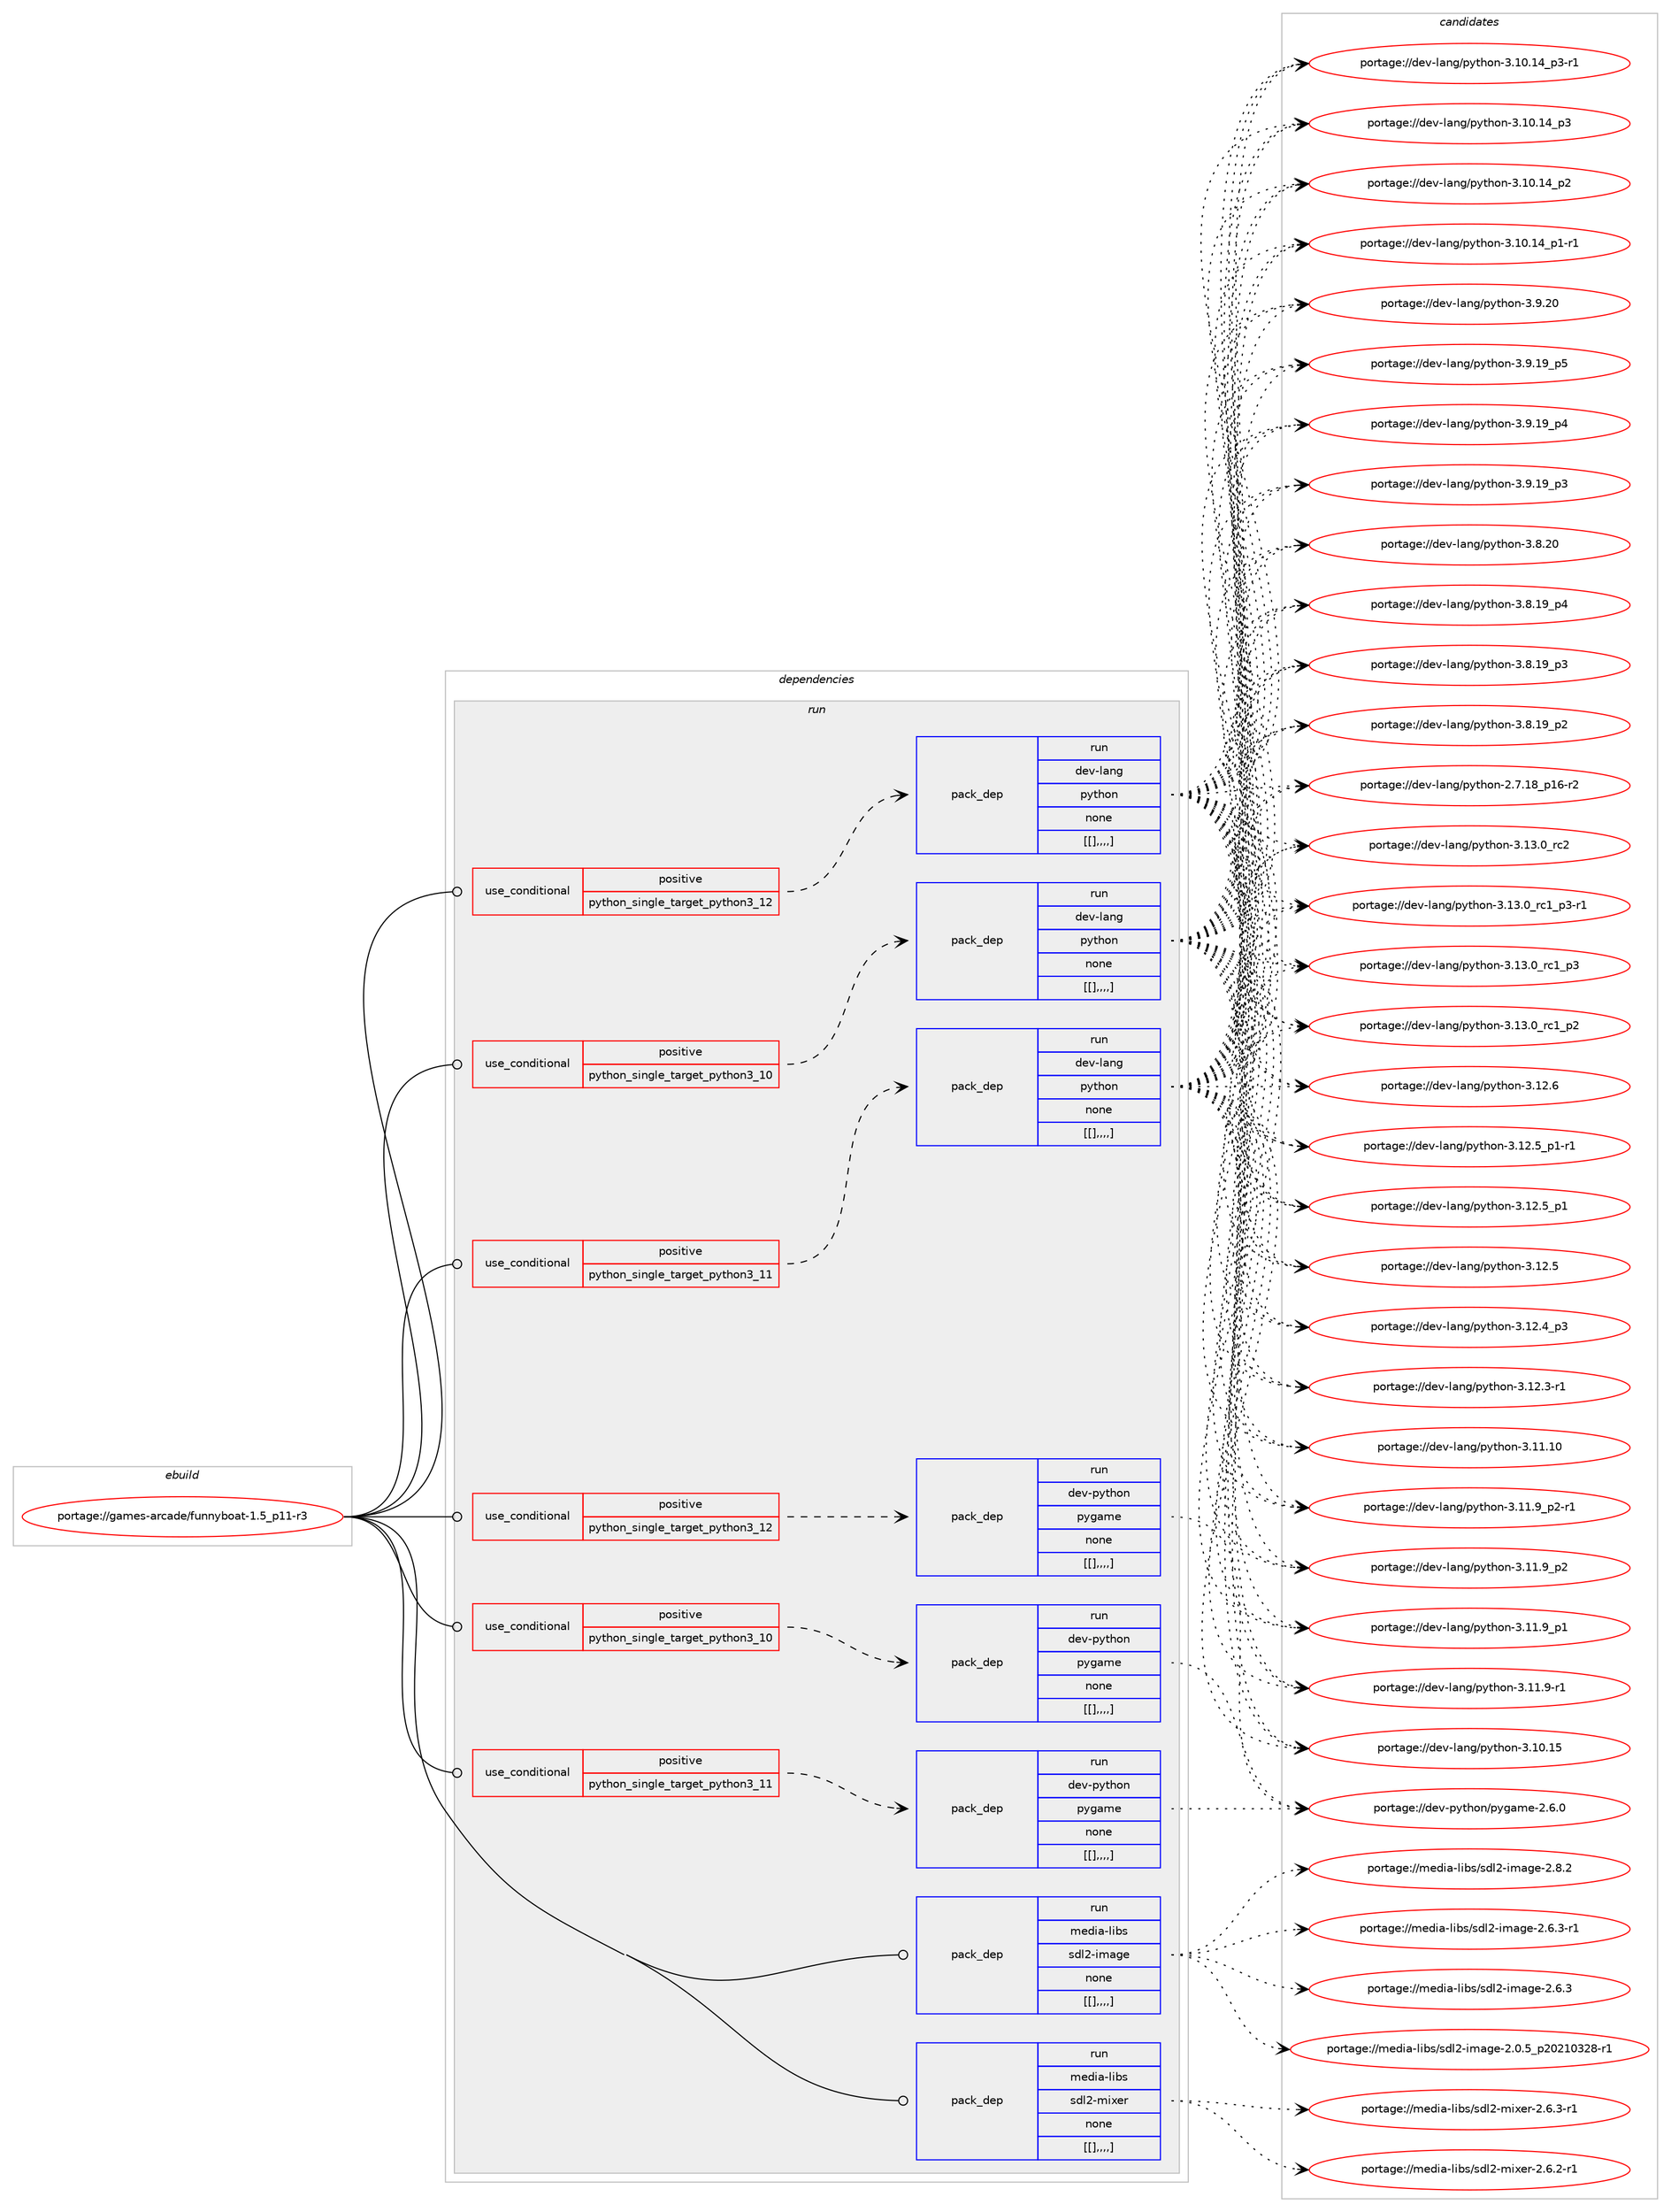 digraph prolog {

# *************
# Graph options
# *************

newrank=true;
concentrate=true;
compound=true;
graph [rankdir=LR,fontname=Helvetica,fontsize=10,ranksep=1.5];#, ranksep=2.5, nodesep=0.2];
edge  [arrowhead=vee];
node  [fontname=Helvetica,fontsize=10];

# **********
# The ebuild
# **********

subgraph cluster_leftcol {
color=gray;
label=<<i>ebuild</i>>;
id [label="portage://games-arcade/funnyboat-1.5_p11-r3", color=red, width=4, href="../games-arcade/funnyboat-1.5_p11-r3.svg"];
}

# ****************
# The dependencies
# ****************

subgraph cluster_midcol {
color=gray;
label=<<i>dependencies</i>>;
subgraph cluster_compile {
fillcolor="#eeeeee";
style=filled;
label=<<i>compile</i>>;
}
subgraph cluster_compileandrun {
fillcolor="#eeeeee";
style=filled;
label=<<i>compile and run</i>>;
}
subgraph cluster_run {
fillcolor="#eeeeee";
style=filled;
label=<<i>run</i>>;
subgraph cond64709 {
dependency228635 [label=<<TABLE BORDER="0" CELLBORDER="1" CELLSPACING="0" CELLPADDING="4"><TR><TD ROWSPAN="3" CELLPADDING="10">use_conditional</TD></TR><TR><TD>positive</TD></TR><TR><TD>python_single_target_python3_10</TD></TR></TABLE>>, shape=none, color=red];
subgraph pack162454 {
dependency228636 [label=<<TABLE BORDER="0" CELLBORDER="1" CELLSPACING="0" CELLPADDING="4" WIDTH="220"><TR><TD ROWSPAN="6" CELLPADDING="30">pack_dep</TD></TR><TR><TD WIDTH="110">run</TD></TR><TR><TD>dev-lang</TD></TR><TR><TD>python</TD></TR><TR><TD>none</TD></TR><TR><TD>[[],,,,]</TD></TR></TABLE>>, shape=none, color=blue];
}
dependency228635:e -> dependency228636:w [weight=20,style="dashed",arrowhead="vee"];
}
id:e -> dependency228635:w [weight=20,style="solid",arrowhead="odot"];
subgraph cond64710 {
dependency228637 [label=<<TABLE BORDER="0" CELLBORDER="1" CELLSPACING="0" CELLPADDING="4"><TR><TD ROWSPAN="3" CELLPADDING="10">use_conditional</TD></TR><TR><TD>positive</TD></TR><TR><TD>python_single_target_python3_10</TD></TR></TABLE>>, shape=none, color=red];
subgraph pack162455 {
dependency228638 [label=<<TABLE BORDER="0" CELLBORDER="1" CELLSPACING="0" CELLPADDING="4" WIDTH="220"><TR><TD ROWSPAN="6" CELLPADDING="30">pack_dep</TD></TR><TR><TD WIDTH="110">run</TD></TR><TR><TD>dev-python</TD></TR><TR><TD>pygame</TD></TR><TR><TD>none</TD></TR><TR><TD>[[],,,,]</TD></TR></TABLE>>, shape=none, color=blue];
}
dependency228637:e -> dependency228638:w [weight=20,style="dashed",arrowhead="vee"];
}
id:e -> dependency228637:w [weight=20,style="solid",arrowhead="odot"];
subgraph cond64711 {
dependency228639 [label=<<TABLE BORDER="0" CELLBORDER="1" CELLSPACING="0" CELLPADDING="4"><TR><TD ROWSPAN="3" CELLPADDING="10">use_conditional</TD></TR><TR><TD>positive</TD></TR><TR><TD>python_single_target_python3_11</TD></TR></TABLE>>, shape=none, color=red];
subgraph pack162456 {
dependency228640 [label=<<TABLE BORDER="0" CELLBORDER="1" CELLSPACING="0" CELLPADDING="4" WIDTH="220"><TR><TD ROWSPAN="6" CELLPADDING="30">pack_dep</TD></TR><TR><TD WIDTH="110">run</TD></TR><TR><TD>dev-lang</TD></TR><TR><TD>python</TD></TR><TR><TD>none</TD></TR><TR><TD>[[],,,,]</TD></TR></TABLE>>, shape=none, color=blue];
}
dependency228639:e -> dependency228640:w [weight=20,style="dashed",arrowhead="vee"];
}
id:e -> dependency228639:w [weight=20,style="solid",arrowhead="odot"];
subgraph cond64712 {
dependency228641 [label=<<TABLE BORDER="0" CELLBORDER="1" CELLSPACING="0" CELLPADDING="4"><TR><TD ROWSPAN="3" CELLPADDING="10">use_conditional</TD></TR><TR><TD>positive</TD></TR><TR><TD>python_single_target_python3_11</TD></TR></TABLE>>, shape=none, color=red];
subgraph pack162457 {
dependency228642 [label=<<TABLE BORDER="0" CELLBORDER="1" CELLSPACING="0" CELLPADDING="4" WIDTH="220"><TR><TD ROWSPAN="6" CELLPADDING="30">pack_dep</TD></TR><TR><TD WIDTH="110">run</TD></TR><TR><TD>dev-python</TD></TR><TR><TD>pygame</TD></TR><TR><TD>none</TD></TR><TR><TD>[[],,,,]</TD></TR></TABLE>>, shape=none, color=blue];
}
dependency228641:e -> dependency228642:w [weight=20,style="dashed",arrowhead="vee"];
}
id:e -> dependency228641:w [weight=20,style="solid",arrowhead="odot"];
subgraph cond64713 {
dependency228643 [label=<<TABLE BORDER="0" CELLBORDER="1" CELLSPACING="0" CELLPADDING="4"><TR><TD ROWSPAN="3" CELLPADDING="10">use_conditional</TD></TR><TR><TD>positive</TD></TR><TR><TD>python_single_target_python3_12</TD></TR></TABLE>>, shape=none, color=red];
subgraph pack162458 {
dependency228644 [label=<<TABLE BORDER="0" CELLBORDER="1" CELLSPACING="0" CELLPADDING="4" WIDTH="220"><TR><TD ROWSPAN="6" CELLPADDING="30">pack_dep</TD></TR><TR><TD WIDTH="110">run</TD></TR><TR><TD>dev-lang</TD></TR><TR><TD>python</TD></TR><TR><TD>none</TD></TR><TR><TD>[[],,,,]</TD></TR></TABLE>>, shape=none, color=blue];
}
dependency228643:e -> dependency228644:w [weight=20,style="dashed",arrowhead="vee"];
}
id:e -> dependency228643:w [weight=20,style="solid",arrowhead="odot"];
subgraph cond64714 {
dependency228645 [label=<<TABLE BORDER="0" CELLBORDER="1" CELLSPACING="0" CELLPADDING="4"><TR><TD ROWSPAN="3" CELLPADDING="10">use_conditional</TD></TR><TR><TD>positive</TD></TR><TR><TD>python_single_target_python3_12</TD></TR></TABLE>>, shape=none, color=red];
subgraph pack162459 {
dependency228646 [label=<<TABLE BORDER="0" CELLBORDER="1" CELLSPACING="0" CELLPADDING="4" WIDTH="220"><TR><TD ROWSPAN="6" CELLPADDING="30">pack_dep</TD></TR><TR><TD WIDTH="110">run</TD></TR><TR><TD>dev-python</TD></TR><TR><TD>pygame</TD></TR><TR><TD>none</TD></TR><TR><TD>[[],,,,]</TD></TR></TABLE>>, shape=none, color=blue];
}
dependency228645:e -> dependency228646:w [weight=20,style="dashed",arrowhead="vee"];
}
id:e -> dependency228645:w [weight=20,style="solid",arrowhead="odot"];
subgraph pack162460 {
dependency228647 [label=<<TABLE BORDER="0" CELLBORDER="1" CELLSPACING="0" CELLPADDING="4" WIDTH="220"><TR><TD ROWSPAN="6" CELLPADDING="30">pack_dep</TD></TR><TR><TD WIDTH="110">run</TD></TR><TR><TD>media-libs</TD></TR><TR><TD>sdl2-image</TD></TR><TR><TD>none</TD></TR><TR><TD>[[],,,,]</TD></TR></TABLE>>, shape=none, color=blue];
}
id:e -> dependency228647:w [weight=20,style="solid",arrowhead="odot"];
subgraph pack162461 {
dependency228648 [label=<<TABLE BORDER="0" CELLBORDER="1" CELLSPACING="0" CELLPADDING="4" WIDTH="220"><TR><TD ROWSPAN="6" CELLPADDING="30">pack_dep</TD></TR><TR><TD WIDTH="110">run</TD></TR><TR><TD>media-libs</TD></TR><TR><TD>sdl2-mixer</TD></TR><TR><TD>none</TD></TR><TR><TD>[[],,,,]</TD></TR></TABLE>>, shape=none, color=blue];
}
id:e -> dependency228648:w [weight=20,style="solid",arrowhead="odot"];
}
}

# **************
# The candidates
# **************

subgraph cluster_choices {
rank=same;
color=gray;
label=<<i>candidates</i>>;

subgraph choice162454 {
color=black;
nodesep=1;
choice10010111845108971101034711212111610411111045514649514648951149950 [label="portage://dev-lang/python-3.13.0_rc2", color=red, width=4,href="../dev-lang/python-3.13.0_rc2.svg"];
choice1001011184510897110103471121211161041111104551464951464895114994995112514511449 [label="portage://dev-lang/python-3.13.0_rc1_p3-r1", color=red, width=4,href="../dev-lang/python-3.13.0_rc1_p3-r1.svg"];
choice100101118451089711010347112121116104111110455146495146489511499499511251 [label="portage://dev-lang/python-3.13.0_rc1_p3", color=red, width=4,href="../dev-lang/python-3.13.0_rc1_p3.svg"];
choice100101118451089711010347112121116104111110455146495146489511499499511250 [label="portage://dev-lang/python-3.13.0_rc1_p2", color=red, width=4,href="../dev-lang/python-3.13.0_rc1_p2.svg"];
choice10010111845108971101034711212111610411111045514649504654 [label="portage://dev-lang/python-3.12.6", color=red, width=4,href="../dev-lang/python-3.12.6.svg"];
choice1001011184510897110103471121211161041111104551464950465395112494511449 [label="portage://dev-lang/python-3.12.5_p1-r1", color=red, width=4,href="../dev-lang/python-3.12.5_p1-r1.svg"];
choice100101118451089711010347112121116104111110455146495046539511249 [label="portage://dev-lang/python-3.12.5_p1", color=red, width=4,href="../dev-lang/python-3.12.5_p1.svg"];
choice10010111845108971101034711212111610411111045514649504653 [label="portage://dev-lang/python-3.12.5", color=red, width=4,href="../dev-lang/python-3.12.5.svg"];
choice100101118451089711010347112121116104111110455146495046529511251 [label="portage://dev-lang/python-3.12.4_p3", color=red, width=4,href="../dev-lang/python-3.12.4_p3.svg"];
choice100101118451089711010347112121116104111110455146495046514511449 [label="portage://dev-lang/python-3.12.3-r1", color=red, width=4,href="../dev-lang/python-3.12.3-r1.svg"];
choice1001011184510897110103471121211161041111104551464949464948 [label="portage://dev-lang/python-3.11.10", color=red, width=4,href="../dev-lang/python-3.11.10.svg"];
choice1001011184510897110103471121211161041111104551464949465795112504511449 [label="portage://dev-lang/python-3.11.9_p2-r1", color=red, width=4,href="../dev-lang/python-3.11.9_p2-r1.svg"];
choice100101118451089711010347112121116104111110455146494946579511250 [label="portage://dev-lang/python-3.11.9_p2", color=red, width=4,href="../dev-lang/python-3.11.9_p2.svg"];
choice100101118451089711010347112121116104111110455146494946579511249 [label="portage://dev-lang/python-3.11.9_p1", color=red, width=4,href="../dev-lang/python-3.11.9_p1.svg"];
choice100101118451089711010347112121116104111110455146494946574511449 [label="portage://dev-lang/python-3.11.9-r1", color=red, width=4,href="../dev-lang/python-3.11.9-r1.svg"];
choice1001011184510897110103471121211161041111104551464948464953 [label="portage://dev-lang/python-3.10.15", color=red, width=4,href="../dev-lang/python-3.10.15.svg"];
choice100101118451089711010347112121116104111110455146494846495295112514511449 [label="portage://dev-lang/python-3.10.14_p3-r1", color=red, width=4,href="../dev-lang/python-3.10.14_p3-r1.svg"];
choice10010111845108971101034711212111610411111045514649484649529511251 [label="portage://dev-lang/python-3.10.14_p3", color=red, width=4,href="../dev-lang/python-3.10.14_p3.svg"];
choice10010111845108971101034711212111610411111045514649484649529511250 [label="portage://dev-lang/python-3.10.14_p2", color=red, width=4,href="../dev-lang/python-3.10.14_p2.svg"];
choice100101118451089711010347112121116104111110455146494846495295112494511449 [label="portage://dev-lang/python-3.10.14_p1-r1", color=red, width=4,href="../dev-lang/python-3.10.14_p1-r1.svg"];
choice10010111845108971101034711212111610411111045514657465048 [label="portage://dev-lang/python-3.9.20", color=red, width=4,href="../dev-lang/python-3.9.20.svg"];
choice100101118451089711010347112121116104111110455146574649579511253 [label="portage://dev-lang/python-3.9.19_p5", color=red, width=4,href="../dev-lang/python-3.9.19_p5.svg"];
choice100101118451089711010347112121116104111110455146574649579511252 [label="portage://dev-lang/python-3.9.19_p4", color=red, width=4,href="../dev-lang/python-3.9.19_p4.svg"];
choice100101118451089711010347112121116104111110455146574649579511251 [label="portage://dev-lang/python-3.9.19_p3", color=red, width=4,href="../dev-lang/python-3.9.19_p3.svg"];
choice10010111845108971101034711212111610411111045514656465048 [label="portage://dev-lang/python-3.8.20", color=red, width=4,href="../dev-lang/python-3.8.20.svg"];
choice100101118451089711010347112121116104111110455146564649579511252 [label="portage://dev-lang/python-3.8.19_p4", color=red, width=4,href="../dev-lang/python-3.8.19_p4.svg"];
choice100101118451089711010347112121116104111110455146564649579511251 [label="portage://dev-lang/python-3.8.19_p3", color=red, width=4,href="../dev-lang/python-3.8.19_p3.svg"];
choice100101118451089711010347112121116104111110455146564649579511250 [label="portage://dev-lang/python-3.8.19_p2", color=red, width=4,href="../dev-lang/python-3.8.19_p2.svg"];
choice100101118451089711010347112121116104111110455046554649569511249544511450 [label="portage://dev-lang/python-2.7.18_p16-r2", color=red, width=4,href="../dev-lang/python-2.7.18_p16-r2.svg"];
dependency228636:e -> choice10010111845108971101034711212111610411111045514649514648951149950:w [style=dotted,weight="100"];
dependency228636:e -> choice1001011184510897110103471121211161041111104551464951464895114994995112514511449:w [style=dotted,weight="100"];
dependency228636:e -> choice100101118451089711010347112121116104111110455146495146489511499499511251:w [style=dotted,weight="100"];
dependency228636:e -> choice100101118451089711010347112121116104111110455146495146489511499499511250:w [style=dotted,weight="100"];
dependency228636:e -> choice10010111845108971101034711212111610411111045514649504654:w [style=dotted,weight="100"];
dependency228636:e -> choice1001011184510897110103471121211161041111104551464950465395112494511449:w [style=dotted,weight="100"];
dependency228636:e -> choice100101118451089711010347112121116104111110455146495046539511249:w [style=dotted,weight="100"];
dependency228636:e -> choice10010111845108971101034711212111610411111045514649504653:w [style=dotted,weight="100"];
dependency228636:e -> choice100101118451089711010347112121116104111110455146495046529511251:w [style=dotted,weight="100"];
dependency228636:e -> choice100101118451089711010347112121116104111110455146495046514511449:w [style=dotted,weight="100"];
dependency228636:e -> choice1001011184510897110103471121211161041111104551464949464948:w [style=dotted,weight="100"];
dependency228636:e -> choice1001011184510897110103471121211161041111104551464949465795112504511449:w [style=dotted,weight="100"];
dependency228636:e -> choice100101118451089711010347112121116104111110455146494946579511250:w [style=dotted,weight="100"];
dependency228636:e -> choice100101118451089711010347112121116104111110455146494946579511249:w [style=dotted,weight="100"];
dependency228636:e -> choice100101118451089711010347112121116104111110455146494946574511449:w [style=dotted,weight="100"];
dependency228636:e -> choice1001011184510897110103471121211161041111104551464948464953:w [style=dotted,weight="100"];
dependency228636:e -> choice100101118451089711010347112121116104111110455146494846495295112514511449:w [style=dotted,weight="100"];
dependency228636:e -> choice10010111845108971101034711212111610411111045514649484649529511251:w [style=dotted,weight="100"];
dependency228636:e -> choice10010111845108971101034711212111610411111045514649484649529511250:w [style=dotted,weight="100"];
dependency228636:e -> choice100101118451089711010347112121116104111110455146494846495295112494511449:w [style=dotted,weight="100"];
dependency228636:e -> choice10010111845108971101034711212111610411111045514657465048:w [style=dotted,weight="100"];
dependency228636:e -> choice100101118451089711010347112121116104111110455146574649579511253:w [style=dotted,weight="100"];
dependency228636:e -> choice100101118451089711010347112121116104111110455146574649579511252:w [style=dotted,weight="100"];
dependency228636:e -> choice100101118451089711010347112121116104111110455146574649579511251:w [style=dotted,weight="100"];
dependency228636:e -> choice10010111845108971101034711212111610411111045514656465048:w [style=dotted,weight="100"];
dependency228636:e -> choice100101118451089711010347112121116104111110455146564649579511252:w [style=dotted,weight="100"];
dependency228636:e -> choice100101118451089711010347112121116104111110455146564649579511251:w [style=dotted,weight="100"];
dependency228636:e -> choice100101118451089711010347112121116104111110455146564649579511250:w [style=dotted,weight="100"];
dependency228636:e -> choice100101118451089711010347112121116104111110455046554649569511249544511450:w [style=dotted,weight="100"];
}
subgraph choice162455 {
color=black;
nodesep=1;
choice100101118451121211161041111104711212110397109101455046544648 [label="portage://dev-python/pygame-2.6.0", color=red, width=4,href="../dev-python/pygame-2.6.0.svg"];
dependency228638:e -> choice100101118451121211161041111104711212110397109101455046544648:w [style=dotted,weight="100"];
}
subgraph choice162456 {
color=black;
nodesep=1;
choice10010111845108971101034711212111610411111045514649514648951149950 [label="portage://dev-lang/python-3.13.0_rc2", color=red, width=4,href="../dev-lang/python-3.13.0_rc2.svg"];
choice1001011184510897110103471121211161041111104551464951464895114994995112514511449 [label="portage://dev-lang/python-3.13.0_rc1_p3-r1", color=red, width=4,href="../dev-lang/python-3.13.0_rc1_p3-r1.svg"];
choice100101118451089711010347112121116104111110455146495146489511499499511251 [label="portage://dev-lang/python-3.13.0_rc1_p3", color=red, width=4,href="../dev-lang/python-3.13.0_rc1_p3.svg"];
choice100101118451089711010347112121116104111110455146495146489511499499511250 [label="portage://dev-lang/python-3.13.0_rc1_p2", color=red, width=4,href="../dev-lang/python-3.13.0_rc1_p2.svg"];
choice10010111845108971101034711212111610411111045514649504654 [label="portage://dev-lang/python-3.12.6", color=red, width=4,href="../dev-lang/python-3.12.6.svg"];
choice1001011184510897110103471121211161041111104551464950465395112494511449 [label="portage://dev-lang/python-3.12.5_p1-r1", color=red, width=4,href="../dev-lang/python-3.12.5_p1-r1.svg"];
choice100101118451089711010347112121116104111110455146495046539511249 [label="portage://dev-lang/python-3.12.5_p1", color=red, width=4,href="../dev-lang/python-3.12.5_p1.svg"];
choice10010111845108971101034711212111610411111045514649504653 [label="portage://dev-lang/python-3.12.5", color=red, width=4,href="../dev-lang/python-3.12.5.svg"];
choice100101118451089711010347112121116104111110455146495046529511251 [label="portage://dev-lang/python-3.12.4_p3", color=red, width=4,href="../dev-lang/python-3.12.4_p3.svg"];
choice100101118451089711010347112121116104111110455146495046514511449 [label="portage://dev-lang/python-3.12.3-r1", color=red, width=4,href="../dev-lang/python-3.12.3-r1.svg"];
choice1001011184510897110103471121211161041111104551464949464948 [label="portage://dev-lang/python-3.11.10", color=red, width=4,href="../dev-lang/python-3.11.10.svg"];
choice1001011184510897110103471121211161041111104551464949465795112504511449 [label="portage://dev-lang/python-3.11.9_p2-r1", color=red, width=4,href="../dev-lang/python-3.11.9_p2-r1.svg"];
choice100101118451089711010347112121116104111110455146494946579511250 [label="portage://dev-lang/python-3.11.9_p2", color=red, width=4,href="../dev-lang/python-3.11.9_p2.svg"];
choice100101118451089711010347112121116104111110455146494946579511249 [label="portage://dev-lang/python-3.11.9_p1", color=red, width=4,href="../dev-lang/python-3.11.9_p1.svg"];
choice100101118451089711010347112121116104111110455146494946574511449 [label="portage://dev-lang/python-3.11.9-r1", color=red, width=4,href="../dev-lang/python-3.11.9-r1.svg"];
choice1001011184510897110103471121211161041111104551464948464953 [label="portage://dev-lang/python-3.10.15", color=red, width=4,href="../dev-lang/python-3.10.15.svg"];
choice100101118451089711010347112121116104111110455146494846495295112514511449 [label="portage://dev-lang/python-3.10.14_p3-r1", color=red, width=4,href="../dev-lang/python-3.10.14_p3-r1.svg"];
choice10010111845108971101034711212111610411111045514649484649529511251 [label="portage://dev-lang/python-3.10.14_p3", color=red, width=4,href="../dev-lang/python-3.10.14_p3.svg"];
choice10010111845108971101034711212111610411111045514649484649529511250 [label="portage://dev-lang/python-3.10.14_p2", color=red, width=4,href="../dev-lang/python-3.10.14_p2.svg"];
choice100101118451089711010347112121116104111110455146494846495295112494511449 [label="portage://dev-lang/python-3.10.14_p1-r1", color=red, width=4,href="../dev-lang/python-3.10.14_p1-r1.svg"];
choice10010111845108971101034711212111610411111045514657465048 [label="portage://dev-lang/python-3.9.20", color=red, width=4,href="../dev-lang/python-3.9.20.svg"];
choice100101118451089711010347112121116104111110455146574649579511253 [label="portage://dev-lang/python-3.9.19_p5", color=red, width=4,href="../dev-lang/python-3.9.19_p5.svg"];
choice100101118451089711010347112121116104111110455146574649579511252 [label="portage://dev-lang/python-3.9.19_p4", color=red, width=4,href="../dev-lang/python-3.9.19_p4.svg"];
choice100101118451089711010347112121116104111110455146574649579511251 [label="portage://dev-lang/python-3.9.19_p3", color=red, width=4,href="../dev-lang/python-3.9.19_p3.svg"];
choice10010111845108971101034711212111610411111045514656465048 [label="portage://dev-lang/python-3.8.20", color=red, width=4,href="../dev-lang/python-3.8.20.svg"];
choice100101118451089711010347112121116104111110455146564649579511252 [label="portage://dev-lang/python-3.8.19_p4", color=red, width=4,href="../dev-lang/python-3.8.19_p4.svg"];
choice100101118451089711010347112121116104111110455146564649579511251 [label="portage://dev-lang/python-3.8.19_p3", color=red, width=4,href="../dev-lang/python-3.8.19_p3.svg"];
choice100101118451089711010347112121116104111110455146564649579511250 [label="portage://dev-lang/python-3.8.19_p2", color=red, width=4,href="../dev-lang/python-3.8.19_p2.svg"];
choice100101118451089711010347112121116104111110455046554649569511249544511450 [label="portage://dev-lang/python-2.7.18_p16-r2", color=red, width=4,href="../dev-lang/python-2.7.18_p16-r2.svg"];
dependency228640:e -> choice10010111845108971101034711212111610411111045514649514648951149950:w [style=dotted,weight="100"];
dependency228640:e -> choice1001011184510897110103471121211161041111104551464951464895114994995112514511449:w [style=dotted,weight="100"];
dependency228640:e -> choice100101118451089711010347112121116104111110455146495146489511499499511251:w [style=dotted,weight="100"];
dependency228640:e -> choice100101118451089711010347112121116104111110455146495146489511499499511250:w [style=dotted,weight="100"];
dependency228640:e -> choice10010111845108971101034711212111610411111045514649504654:w [style=dotted,weight="100"];
dependency228640:e -> choice1001011184510897110103471121211161041111104551464950465395112494511449:w [style=dotted,weight="100"];
dependency228640:e -> choice100101118451089711010347112121116104111110455146495046539511249:w [style=dotted,weight="100"];
dependency228640:e -> choice10010111845108971101034711212111610411111045514649504653:w [style=dotted,weight="100"];
dependency228640:e -> choice100101118451089711010347112121116104111110455146495046529511251:w [style=dotted,weight="100"];
dependency228640:e -> choice100101118451089711010347112121116104111110455146495046514511449:w [style=dotted,weight="100"];
dependency228640:e -> choice1001011184510897110103471121211161041111104551464949464948:w [style=dotted,weight="100"];
dependency228640:e -> choice1001011184510897110103471121211161041111104551464949465795112504511449:w [style=dotted,weight="100"];
dependency228640:e -> choice100101118451089711010347112121116104111110455146494946579511250:w [style=dotted,weight="100"];
dependency228640:e -> choice100101118451089711010347112121116104111110455146494946579511249:w [style=dotted,weight="100"];
dependency228640:e -> choice100101118451089711010347112121116104111110455146494946574511449:w [style=dotted,weight="100"];
dependency228640:e -> choice1001011184510897110103471121211161041111104551464948464953:w [style=dotted,weight="100"];
dependency228640:e -> choice100101118451089711010347112121116104111110455146494846495295112514511449:w [style=dotted,weight="100"];
dependency228640:e -> choice10010111845108971101034711212111610411111045514649484649529511251:w [style=dotted,weight="100"];
dependency228640:e -> choice10010111845108971101034711212111610411111045514649484649529511250:w [style=dotted,weight="100"];
dependency228640:e -> choice100101118451089711010347112121116104111110455146494846495295112494511449:w [style=dotted,weight="100"];
dependency228640:e -> choice10010111845108971101034711212111610411111045514657465048:w [style=dotted,weight="100"];
dependency228640:e -> choice100101118451089711010347112121116104111110455146574649579511253:w [style=dotted,weight="100"];
dependency228640:e -> choice100101118451089711010347112121116104111110455146574649579511252:w [style=dotted,weight="100"];
dependency228640:e -> choice100101118451089711010347112121116104111110455146574649579511251:w [style=dotted,weight="100"];
dependency228640:e -> choice10010111845108971101034711212111610411111045514656465048:w [style=dotted,weight="100"];
dependency228640:e -> choice100101118451089711010347112121116104111110455146564649579511252:w [style=dotted,weight="100"];
dependency228640:e -> choice100101118451089711010347112121116104111110455146564649579511251:w [style=dotted,weight="100"];
dependency228640:e -> choice100101118451089711010347112121116104111110455146564649579511250:w [style=dotted,weight="100"];
dependency228640:e -> choice100101118451089711010347112121116104111110455046554649569511249544511450:w [style=dotted,weight="100"];
}
subgraph choice162457 {
color=black;
nodesep=1;
choice100101118451121211161041111104711212110397109101455046544648 [label="portage://dev-python/pygame-2.6.0", color=red, width=4,href="../dev-python/pygame-2.6.0.svg"];
dependency228642:e -> choice100101118451121211161041111104711212110397109101455046544648:w [style=dotted,weight="100"];
}
subgraph choice162458 {
color=black;
nodesep=1;
choice10010111845108971101034711212111610411111045514649514648951149950 [label="portage://dev-lang/python-3.13.0_rc2", color=red, width=4,href="../dev-lang/python-3.13.0_rc2.svg"];
choice1001011184510897110103471121211161041111104551464951464895114994995112514511449 [label="portage://dev-lang/python-3.13.0_rc1_p3-r1", color=red, width=4,href="../dev-lang/python-3.13.0_rc1_p3-r1.svg"];
choice100101118451089711010347112121116104111110455146495146489511499499511251 [label="portage://dev-lang/python-3.13.0_rc1_p3", color=red, width=4,href="../dev-lang/python-3.13.0_rc1_p3.svg"];
choice100101118451089711010347112121116104111110455146495146489511499499511250 [label="portage://dev-lang/python-3.13.0_rc1_p2", color=red, width=4,href="../dev-lang/python-3.13.0_rc1_p2.svg"];
choice10010111845108971101034711212111610411111045514649504654 [label="portage://dev-lang/python-3.12.6", color=red, width=4,href="../dev-lang/python-3.12.6.svg"];
choice1001011184510897110103471121211161041111104551464950465395112494511449 [label="portage://dev-lang/python-3.12.5_p1-r1", color=red, width=4,href="../dev-lang/python-3.12.5_p1-r1.svg"];
choice100101118451089711010347112121116104111110455146495046539511249 [label="portage://dev-lang/python-3.12.5_p1", color=red, width=4,href="../dev-lang/python-3.12.5_p1.svg"];
choice10010111845108971101034711212111610411111045514649504653 [label="portage://dev-lang/python-3.12.5", color=red, width=4,href="../dev-lang/python-3.12.5.svg"];
choice100101118451089711010347112121116104111110455146495046529511251 [label="portage://dev-lang/python-3.12.4_p3", color=red, width=4,href="../dev-lang/python-3.12.4_p3.svg"];
choice100101118451089711010347112121116104111110455146495046514511449 [label="portage://dev-lang/python-3.12.3-r1", color=red, width=4,href="../dev-lang/python-3.12.3-r1.svg"];
choice1001011184510897110103471121211161041111104551464949464948 [label="portage://dev-lang/python-3.11.10", color=red, width=4,href="../dev-lang/python-3.11.10.svg"];
choice1001011184510897110103471121211161041111104551464949465795112504511449 [label="portage://dev-lang/python-3.11.9_p2-r1", color=red, width=4,href="../dev-lang/python-3.11.9_p2-r1.svg"];
choice100101118451089711010347112121116104111110455146494946579511250 [label="portage://dev-lang/python-3.11.9_p2", color=red, width=4,href="../dev-lang/python-3.11.9_p2.svg"];
choice100101118451089711010347112121116104111110455146494946579511249 [label="portage://dev-lang/python-3.11.9_p1", color=red, width=4,href="../dev-lang/python-3.11.9_p1.svg"];
choice100101118451089711010347112121116104111110455146494946574511449 [label="portage://dev-lang/python-3.11.9-r1", color=red, width=4,href="../dev-lang/python-3.11.9-r1.svg"];
choice1001011184510897110103471121211161041111104551464948464953 [label="portage://dev-lang/python-3.10.15", color=red, width=4,href="../dev-lang/python-3.10.15.svg"];
choice100101118451089711010347112121116104111110455146494846495295112514511449 [label="portage://dev-lang/python-3.10.14_p3-r1", color=red, width=4,href="../dev-lang/python-3.10.14_p3-r1.svg"];
choice10010111845108971101034711212111610411111045514649484649529511251 [label="portage://dev-lang/python-3.10.14_p3", color=red, width=4,href="../dev-lang/python-3.10.14_p3.svg"];
choice10010111845108971101034711212111610411111045514649484649529511250 [label="portage://dev-lang/python-3.10.14_p2", color=red, width=4,href="../dev-lang/python-3.10.14_p2.svg"];
choice100101118451089711010347112121116104111110455146494846495295112494511449 [label="portage://dev-lang/python-3.10.14_p1-r1", color=red, width=4,href="../dev-lang/python-3.10.14_p1-r1.svg"];
choice10010111845108971101034711212111610411111045514657465048 [label="portage://dev-lang/python-3.9.20", color=red, width=4,href="../dev-lang/python-3.9.20.svg"];
choice100101118451089711010347112121116104111110455146574649579511253 [label="portage://dev-lang/python-3.9.19_p5", color=red, width=4,href="../dev-lang/python-3.9.19_p5.svg"];
choice100101118451089711010347112121116104111110455146574649579511252 [label="portage://dev-lang/python-3.9.19_p4", color=red, width=4,href="../dev-lang/python-3.9.19_p4.svg"];
choice100101118451089711010347112121116104111110455146574649579511251 [label="portage://dev-lang/python-3.9.19_p3", color=red, width=4,href="../dev-lang/python-3.9.19_p3.svg"];
choice10010111845108971101034711212111610411111045514656465048 [label="portage://dev-lang/python-3.8.20", color=red, width=4,href="../dev-lang/python-3.8.20.svg"];
choice100101118451089711010347112121116104111110455146564649579511252 [label="portage://dev-lang/python-3.8.19_p4", color=red, width=4,href="../dev-lang/python-3.8.19_p4.svg"];
choice100101118451089711010347112121116104111110455146564649579511251 [label="portage://dev-lang/python-3.8.19_p3", color=red, width=4,href="../dev-lang/python-3.8.19_p3.svg"];
choice100101118451089711010347112121116104111110455146564649579511250 [label="portage://dev-lang/python-3.8.19_p2", color=red, width=4,href="../dev-lang/python-3.8.19_p2.svg"];
choice100101118451089711010347112121116104111110455046554649569511249544511450 [label="portage://dev-lang/python-2.7.18_p16-r2", color=red, width=4,href="../dev-lang/python-2.7.18_p16-r2.svg"];
dependency228644:e -> choice10010111845108971101034711212111610411111045514649514648951149950:w [style=dotted,weight="100"];
dependency228644:e -> choice1001011184510897110103471121211161041111104551464951464895114994995112514511449:w [style=dotted,weight="100"];
dependency228644:e -> choice100101118451089711010347112121116104111110455146495146489511499499511251:w [style=dotted,weight="100"];
dependency228644:e -> choice100101118451089711010347112121116104111110455146495146489511499499511250:w [style=dotted,weight="100"];
dependency228644:e -> choice10010111845108971101034711212111610411111045514649504654:w [style=dotted,weight="100"];
dependency228644:e -> choice1001011184510897110103471121211161041111104551464950465395112494511449:w [style=dotted,weight="100"];
dependency228644:e -> choice100101118451089711010347112121116104111110455146495046539511249:w [style=dotted,weight="100"];
dependency228644:e -> choice10010111845108971101034711212111610411111045514649504653:w [style=dotted,weight="100"];
dependency228644:e -> choice100101118451089711010347112121116104111110455146495046529511251:w [style=dotted,weight="100"];
dependency228644:e -> choice100101118451089711010347112121116104111110455146495046514511449:w [style=dotted,weight="100"];
dependency228644:e -> choice1001011184510897110103471121211161041111104551464949464948:w [style=dotted,weight="100"];
dependency228644:e -> choice1001011184510897110103471121211161041111104551464949465795112504511449:w [style=dotted,weight="100"];
dependency228644:e -> choice100101118451089711010347112121116104111110455146494946579511250:w [style=dotted,weight="100"];
dependency228644:e -> choice100101118451089711010347112121116104111110455146494946579511249:w [style=dotted,weight="100"];
dependency228644:e -> choice100101118451089711010347112121116104111110455146494946574511449:w [style=dotted,weight="100"];
dependency228644:e -> choice1001011184510897110103471121211161041111104551464948464953:w [style=dotted,weight="100"];
dependency228644:e -> choice100101118451089711010347112121116104111110455146494846495295112514511449:w [style=dotted,weight="100"];
dependency228644:e -> choice10010111845108971101034711212111610411111045514649484649529511251:w [style=dotted,weight="100"];
dependency228644:e -> choice10010111845108971101034711212111610411111045514649484649529511250:w [style=dotted,weight="100"];
dependency228644:e -> choice100101118451089711010347112121116104111110455146494846495295112494511449:w [style=dotted,weight="100"];
dependency228644:e -> choice10010111845108971101034711212111610411111045514657465048:w [style=dotted,weight="100"];
dependency228644:e -> choice100101118451089711010347112121116104111110455146574649579511253:w [style=dotted,weight="100"];
dependency228644:e -> choice100101118451089711010347112121116104111110455146574649579511252:w [style=dotted,weight="100"];
dependency228644:e -> choice100101118451089711010347112121116104111110455146574649579511251:w [style=dotted,weight="100"];
dependency228644:e -> choice10010111845108971101034711212111610411111045514656465048:w [style=dotted,weight="100"];
dependency228644:e -> choice100101118451089711010347112121116104111110455146564649579511252:w [style=dotted,weight="100"];
dependency228644:e -> choice100101118451089711010347112121116104111110455146564649579511251:w [style=dotted,weight="100"];
dependency228644:e -> choice100101118451089711010347112121116104111110455146564649579511250:w [style=dotted,weight="100"];
dependency228644:e -> choice100101118451089711010347112121116104111110455046554649569511249544511450:w [style=dotted,weight="100"];
}
subgraph choice162459 {
color=black;
nodesep=1;
choice100101118451121211161041111104711212110397109101455046544648 [label="portage://dev-python/pygame-2.6.0", color=red, width=4,href="../dev-python/pygame-2.6.0.svg"];
dependency228646:e -> choice100101118451121211161041111104711212110397109101455046544648:w [style=dotted,weight="100"];
}
subgraph choice162460 {
color=black;
nodesep=1;
choice10910110010597451081059811547115100108504510510997103101455046564650 [label="portage://media-libs/sdl2-image-2.8.2", color=red, width=4,href="../media-libs/sdl2-image-2.8.2.svg"];
choice109101100105974510810598115471151001085045105109971031014550465446514511449 [label="portage://media-libs/sdl2-image-2.6.3-r1", color=red, width=4,href="../media-libs/sdl2-image-2.6.3-r1.svg"];
choice10910110010597451081059811547115100108504510510997103101455046544651 [label="portage://media-libs/sdl2-image-2.6.3", color=red, width=4,href="../media-libs/sdl2-image-2.6.3.svg"];
choice109101100105974510810598115471151001085045105109971031014550464846539511250485049485150564511449 [label="portage://media-libs/sdl2-image-2.0.5_p20210328-r1", color=red, width=4,href="../media-libs/sdl2-image-2.0.5_p20210328-r1.svg"];
dependency228647:e -> choice10910110010597451081059811547115100108504510510997103101455046564650:w [style=dotted,weight="100"];
dependency228647:e -> choice109101100105974510810598115471151001085045105109971031014550465446514511449:w [style=dotted,weight="100"];
dependency228647:e -> choice10910110010597451081059811547115100108504510510997103101455046544651:w [style=dotted,weight="100"];
dependency228647:e -> choice109101100105974510810598115471151001085045105109971031014550464846539511250485049485150564511449:w [style=dotted,weight="100"];
}
subgraph choice162461 {
color=black;
nodesep=1;
choice1091011001059745108105981154711510010850451091051201011144550465446514511449 [label="portage://media-libs/sdl2-mixer-2.6.3-r1", color=red, width=4,href="../media-libs/sdl2-mixer-2.6.3-r1.svg"];
choice1091011001059745108105981154711510010850451091051201011144550465446504511449 [label="portage://media-libs/sdl2-mixer-2.6.2-r1", color=red, width=4,href="../media-libs/sdl2-mixer-2.6.2-r1.svg"];
dependency228648:e -> choice1091011001059745108105981154711510010850451091051201011144550465446514511449:w [style=dotted,weight="100"];
dependency228648:e -> choice1091011001059745108105981154711510010850451091051201011144550465446504511449:w [style=dotted,weight="100"];
}
}

}
